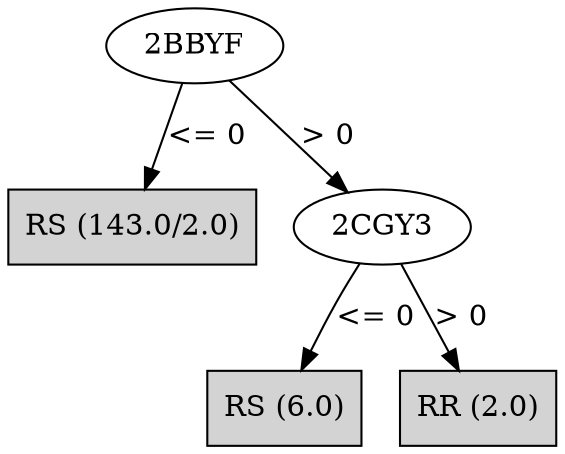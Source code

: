 digraph J48Tree {
N0 [label="2BBYF" ]
N0->N1 [label="<= 0"]
N1 [label="RS (143.0/2.0)" shape=box style=filled ]
N0->N2 [label="> 0"]
N2 [label="2CGY3" ]
N2->N3 [label="<= 0"]
N3 [label="RS (6.0)" shape=box style=filled ]
N2->N4 [label="> 0"]
N4 [label="RR (2.0)" shape=box style=filled ]
}


